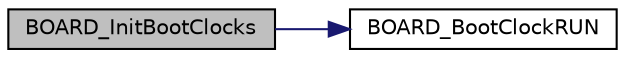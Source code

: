 digraph "BOARD_InitBootClocks"
{
 // LATEX_PDF_SIZE
  edge [fontname="Helvetica",fontsize="10",labelfontname="Helvetica",labelfontsize="10"];
  node [fontname="Helvetica",fontsize="10",shape=record];
  rankdir="LR";
  Node1 [label="BOARD_InitBootClocks",height=0.2,width=0.4,color="black", fillcolor="grey75", style="filled", fontcolor="black",tooltip="This function executes default configuration of clocks."];
  Node1 -> Node2 [color="midnightblue",fontsize="10",style="solid",fontname="Helvetica"];
  Node2 [label="BOARD_BootClockRUN",height=0.2,width=0.4,color="black", fillcolor="white", style="filled",URL="$clock__config_8c.html#a5e69c4eff0fd5236bbb0ff4e1d5a7a7e",tooltip="This function executes configuration of clocks."];
}
